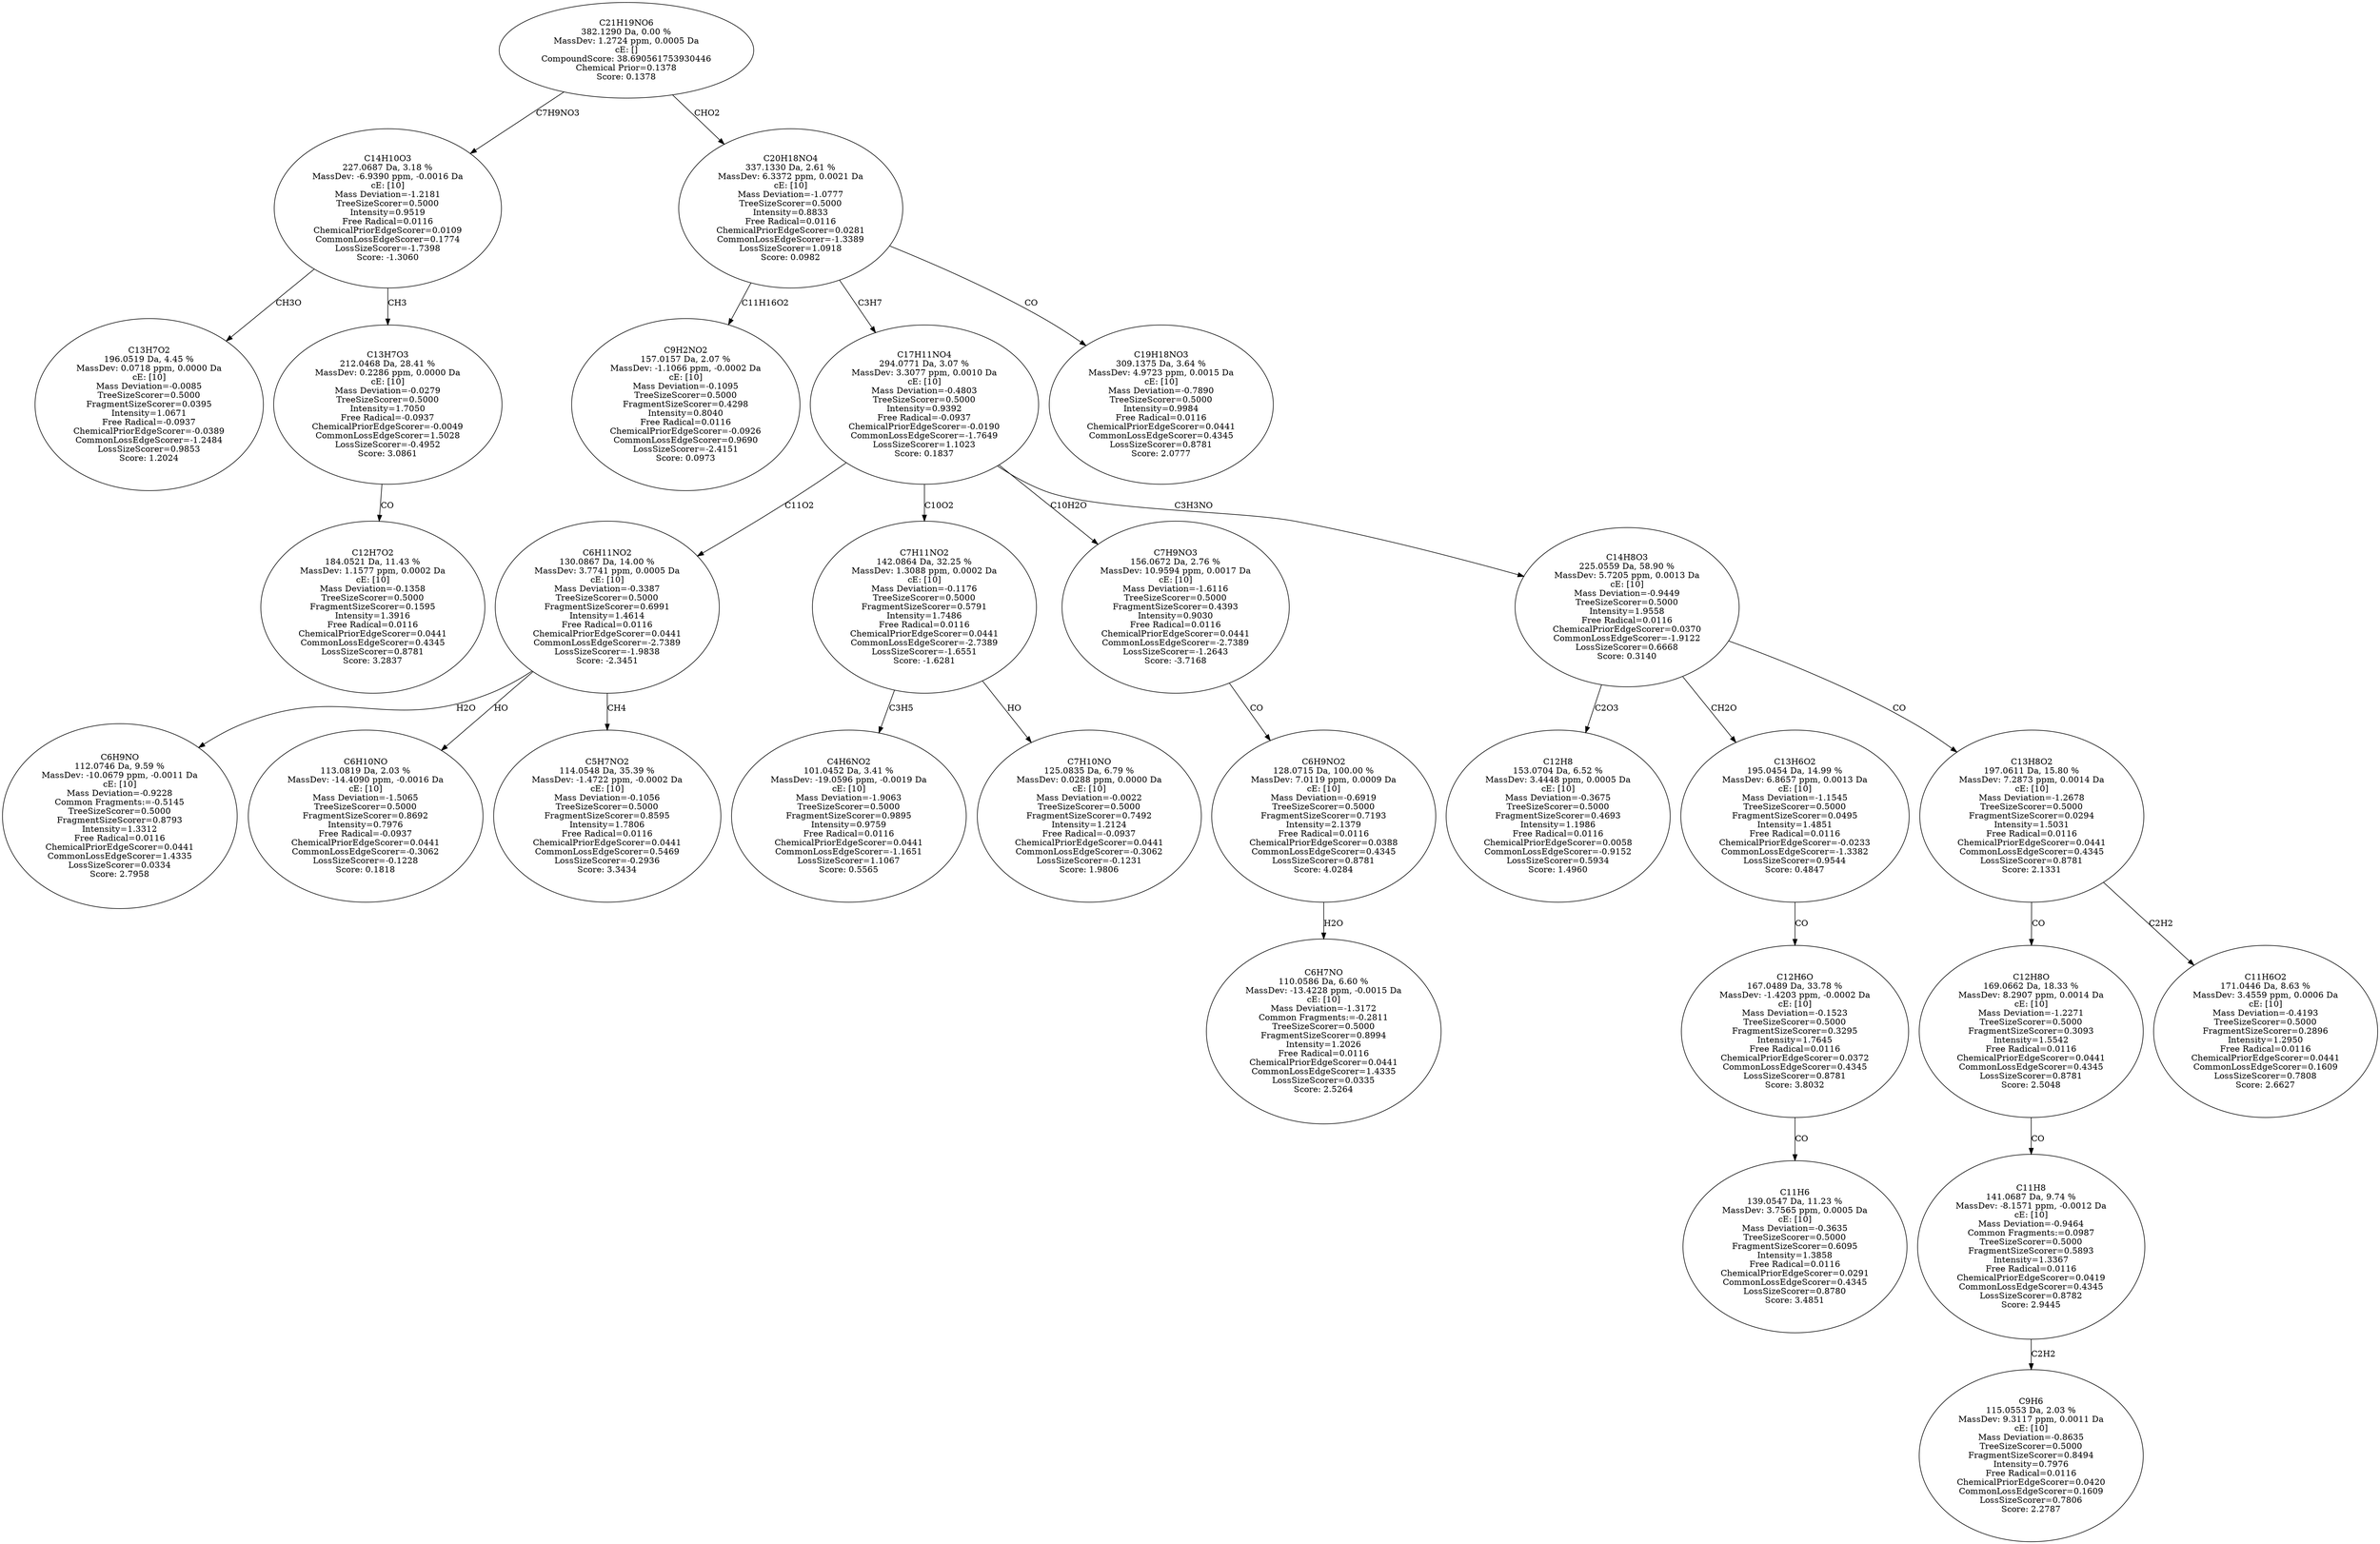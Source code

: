 strict digraph {
v1 [label="C13H7O2\n196.0519 Da, 4.45 %\nMassDev: 0.0718 ppm, 0.0000 Da\ncE: [10]\nMass Deviation=-0.0085\nTreeSizeScorer=0.5000\nFragmentSizeScorer=0.0395\nIntensity=1.0671\nFree Radical=-0.0937\nChemicalPriorEdgeScorer=-0.0389\nCommonLossEdgeScorer=-1.2484\nLossSizeScorer=0.9853\nScore: 1.2024"];
v2 [label="C12H7O2\n184.0521 Da, 11.43 %\nMassDev: 1.1577 ppm, 0.0002 Da\ncE: [10]\nMass Deviation=-0.1358\nTreeSizeScorer=0.5000\nFragmentSizeScorer=0.1595\nIntensity=1.3916\nFree Radical=0.0116\nChemicalPriorEdgeScorer=0.0441\nCommonLossEdgeScorer=0.4345\nLossSizeScorer=0.8781\nScore: 3.2837"];
v3 [label="C13H7O3\n212.0468 Da, 28.41 %\nMassDev: 0.2286 ppm, 0.0000 Da\ncE: [10]\nMass Deviation=-0.0279\nTreeSizeScorer=0.5000\nIntensity=1.7050\nFree Radical=-0.0937\nChemicalPriorEdgeScorer=-0.0049\nCommonLossEdgeScorer=1.5028\nLossSizeScorer=-0.4952\nScore: 3.0861"];
v4 [label="C14H10O3\n227.0687 Da, 3.18 %\nMassDev: -6.9390 ppm, -0.0016 Da\ncE: [10]\nMass Deviation=-1.2181\nTreeSizeScorer=0.5000\nIntensity=0.9519\nFree Radical=0.0116\nChemicalPriorEdgeScorer=0.0109\nCommonLossEdgeScorer=0.1774\nLossSizeScorer=-1.7398\nScore: -1.3060"];
v5 [label="C9H2NO2\n157.0157 Da, 2.07 %\nMassDev: -1.1066 ppm, -0.0002 Da\ncE: [10]\nMass Deviation=-0.1095\nTreeSizeScorer=0.5000\nFragmentSizeScorer=0.4298\nIntensity=0.8040\nFree Radical=0.0116\nChemicalPriorEdgeScorer=-0.0926\nCommonLossEdgeScorer=0.9690\nLossSizeScorer=-2.4151\nScore: 0.0973"];
v6 [label="C6H9NO\n112.0746 Da, 9.59 %\nMassDev: -10.0679 ppm, -0.0011 Da\ncE: [10]\nMass Deviation=-0.9228\nCommon Fragments:=-0.5145\nTreeSizeScorer=0.5000\nFragmentSizeScorer=0.8793\nIntensity=1.3312\nFree Radical=0.0116\nChemicalPriorEdgeScorer=0.0441\nCommonLossEdgeScorer=1.4335\nLossSizeScorer=0.0334\nScore: 2.7958"];
v7 [label="C6H10NO\n113.0819 Da, 2.03 %\nMassDev: -14.4090 ppm, -0.0016 Da\ncE: [10]\nMass Deviation=-1.5065\nTreeSizeScorer=0.5000\nFragmentSizeScorer=0.8692\nIntensity=0.7976\nFree Radical=-0.0937\nChemicalPriorEdgeScorer=0.0441\nCommonLossEdgeScorer=-0.3062\nLossSizeScorer=-0.1228\nScore: 0.1818"];
v8 [label="C5H7NO2\n114.0548 Da, 35.39 %\nMassDev: -1.4722 ppm, -0.0002 Da\ncE: [10]\nMass Deviation=-0.1056\nTreeSizeScorer=0.5000\nFragmentSizeScorer=0.8595\nIntensity=1.7806\nFree Radical=0.0116\nChemicalPriorEdgeScorer=0.0441\nCommonLossEdgeScorer=0.5469\nLossSizeScorer=-0.2936\nScore: 3.3434"];
v9 [label="C6H11NO2\n130.0867 Da, 14.00 %\nMassDev: 3.7741 ppm, 0.0005 Da\ncE: [10]\nMass Deviation=-0.3387\nTreeSizeScorer=0.5000\nFragmentSizeScorer=0.6991\nIntensity=1.4614\nFree Radical=0.0116\nChemicalPriorEdgeScorer=0.0441\nCommonLossEdgeScorer=-2.7389\nLossSizeScorer=-1.9838\nScore: -2.3451"];
v10 [label="C4H6NO2\n101.0452 Da, 3.41 %\nMassDev: -19.0596 ppm, -0.0019 Da\ncE: [10]\nMass Deviation=-1.9063\nTreeSizeScorer=0.5000\nFragmentSizeScorer=0.9895\nIntensity=0.9759\nFree Radical=0.0116\nChemicalPriorEdgeScorer=0.0441\nCommonLossEdgeScorer=-1.1651\nLossSizeScorer=1.1067\nScore: 0.5565"];
v11 [label="C7H10NO\n125.0835 Da, 6.79 %\nMassDev: 0.0288 ppm, 0.0000 Da\ncE: [10]\nMass Deviation=-0.0022\nTreeSizeScorer=0.5000\nFragmentSizeScorer=0.7492\nIntensity=1.2124\nFree Radical=-0.0937\nChemicalPriorEdgeScorer=0.0441\nCommonLossEdgeScorer=-0.3062\nLossSizeScorer=-0.1231\nScore: 1.9806"];
v12 [label="C7H11NO2\n142.0864 Da, 32.25 %\nMassDev: 1.3088 ppm, 0.0002 Da\ncE: [10]\nMass Deviation=-0.1176\nTreeSizeScorer=0.5000\nFragmentSizeScorer=0.5791\nIntensity=1.7486\nFree Radical=0.0116\nChemicalPriorEdgeScorer=0.0441\nCommonLossEdgeScorer=-2.7389\nLossSizeScorer=-1.6551\nScore: -1.6281"];
v13 [label="C6H7NO\n110.0586 Da, 6.60 %\nMassDev: -13.4228 ppm, -0.0015 Da\ncE: [10]\nMass Deviation=-1.3172\nCommon Fragments:=-0.2811\nTreeSizeScorer=0.5000\nFragmentSizeScorer=0.8994\nIntensity=1.2026\nFree Radical=0.0116\nChemicalPriorEdgeScorer=0.0441\nCommonLossEdgeScorer=1.4335\nLossSizeScorer=0.0335\nScore: 2.5264"];
v14 [label="C6H9NO2\n128.0715 Da, 100.00 %\nMassDev: 7.0119 ppm, 0.0009 Da\ncE: [10]\nMass Deviation=-0.6919\nTreeSizeScorer=0.5000\nFragmentSizeScorer=0.7193\nIntensity=2.1379\nFree Radical=0.0116\nChemicalPriorEdgeScorer=0.0388\nCommonLossEdgeScorer=0.4345\nLossSizeScorer=0.8781\nScore: 4.0284"];
v15 [label="C7H9NO3\n156.0672 Da, 2.76 %\nMassDev: 10.9594 ppm, 0.0017 Da\ncE: [10]\nMass Deviation=-1.6116\nTreeSizeScorer=0.5000\nFragmentSizeScorer=0.4393\nIntensity=0.9030\nFree Radical=0.0116\nChemicalPriorEdgeScorer=0.0441\nCommonLossEdgeScorer=-2.7389\nLossSizeScorer=-1.2643\nScore: -3.7168"];
v16 [label="C12H8\n153.0704 Da, 6.52 %\nMassDev: 3.4448 ppm, 0.0005 Da\ncE: [10]\nMass Deviation=-0.3675\nTreeSizeScorer=0.5000\nFragmentSizeScorer=0.4693\nIntensity=1.1986\nFree Radical=0.0116\nChemicalPriorEdgeScorer=0.0058\nCommonLossEdgeScorer=-0.9152\nLossSizeScorer=0.5934\nScore: 1.4960"];
v17 [label="C11H6\n139.0547 Da, 11.23 %\nMassDev: 3.7565 ppm, 0.0005 Da\ncE: [10]\nMass Deviation=-0.3635\nTreeSizeScorer=0.5000\nFragmentSizeScorer=0.6095\nIntensity=1.3858\nFree Radical=0.0116\nChemicalPriorEdgeScorer=0.0291\nCommonLossEdgeScorer=0.4345\nLossSizeScorer=0.8780\nScore: 3.4851"];
v18 [label="C12H6O\n167.0489 Da, 33.78 %\nMassDev: -1.4203 ppm, -0.0002 Da\ncE: [10]\nMass Deviation=-0.1523\nTreeSizeScorer=0.5000\nFragmentSizeScorer=0.3295\nIntensity=1.7645\nFree Radical=0.0116\nChemicalPriorEdgeScorer=0.0372\nCommonLossEdgeScorer=0.4345\nLossSizeScorer=0.8781\nScore: 3.8032"];
v19 [label="C13H6O2\n195.0454 Da, 14.99 %\nMassDev: 6.8657 ppm, 0.0013 Da\ncE: [10]\nMass Deviation=-1.1545\nTreeSizeScorer=0.5000\nFragmentSizeScorer=0.0495\nIntensity=1.4851\nFree Radical=0.0116\nChemicalPriorEdgeScorer=-0.0233\nCommonLossEdgeScorer=-1.3382\nLossSizeScorer=0.9544\nScore: 0.4847"];
v20 [label="C9H6\n115.0553 Da, 2.03 %\nMassDev: 9.3117 ppm, 0.0011 Da\ncE: [10]\nMass Deviation=-0.8635\nTreeSizeScorer=0.5000\nFragmentSizeScorer=0.8494\nIntensity=0.7976\nFree Radical=0.0116\nChemicalPriorEdgeScorer=0.0420\nCommonLossEdgeScorer=0.1609\nLossSizeScorer=0.7806\nScore: 2.2787"];
v21 [label="C11H8\n141.0687 Da, 9.74 %\nMassDev: -8.1571 ppm, -0.0012 Da\ncE: [10]\nMass Deviation=-0.9464\nCommon Fragments:=0.0987\nTreeSizeScorer=0.5000\nFragmentSizeScorer=0.5893\nIntensity=1.3367\nFree Radical=0.0116\nChemicalPriorEdgeScorer=0.0419\nCommonLossEdgeScorer=0.4345\nLossSizeScorer=0.8782\nScore: 2.9445"];
v22 [label="C12H8O\n169.0662 Da, 18.33 %\nMassDev: 8.2907 ppm, 0.0014 Da\ncE: [10]\nMass Deviation=-1.2271\nTreeSizeScorer=0.5000\nFragmentSizeScorer=0.3093\nIntensity=1.5542\nFree Radical=0.0116\nChemicalPriorEdgeScorer=0.0441\nCommonLossEdgeScorer=0.4345\nLossSizeScorer=0.8781\nScore: 2.5048"];
v23 [label="C11H6O2\n171.0446 Da, 8.63 %\nMassDev: 3.4559 ppm, 0.0006 Da\ncE: [10]\nMass Deviation=-0.4193\nTreeSizeScorer=0.5000\nFragmentSizeScorer=0.2896\nIntensity=1.2950\nFree Radical=0.0116\nChemicalPriorEdgeScorer=0.0441\nCommonLossEdgeScorer=0.1609\nLossSizeScorer=0.7808\nScore: 2.6627"];
v24 [label="C13H8O2\n197.0611 Da, 15.80 %\nMassDev: 7.2873 ppm, 0.0014 Da\ncE: [10]\nMass Deviation=-1.2678\nTreeSizeScorer=0.5000\nFragmentSizeScorer=0.0294\nIntensity=1.5031\nFree Radical=0.0116\nChemicalPriorEdgeScorer=0.0441\nCommonLossEdgeScorer=0.4345\nLossSizeScorer=0.8781\nScore: 2.1331"];
v25 [label="C14H8O3\n225.0559 Da, 58.90 %\nMassDev: 5.7205 ppm, 0.0013 Da\ncE: [10]\nMass Deviation=-0.9449\nTreeSizeScorer=0.5000\nIntensity=1.9558\nFree Radical=0.0116\nChemicalPriorEdgeScorer=0.0370\nCommonLossEdgeScorer=-1.9122\nLossSizeScorer=0.6668\nScore: 0.3140"];
v26 [label="C17H11NO4\n294.0771 Da, 3.07 %\nMassDev: 3.3077 ppm, 0.0010 Da\ncE: [10]\nMass Deviation=-0.4803\nTreeSizeScorer=0.5000\nIntensity=0.9392\nFree Radical=-0.0937\nChemicalPriorEdgeScorer=-0.0190\nCommonLossEdgeScorer=-1.7649\nLossSizeScorer=1.1023\nScore: 0.1837"];
v27 [label="C19H18NO3\n309.1375 Da, 3.64 %\nMassDev: 4.9723 ppm, 0.0015 Da\ncE: [10]\nMass Deviation=-0.7890\nTreeSizeScorer=0.5000\nIntensity=0.9984\nFree Radical=0.0116\nChemicalPriorEdgeScorer=0.0441\nCommonLossEdgeScorer=0.4345\nLossSizeScorer=0.8781\nScore: 2.0777"];
v28 [label="C20H18NO4\n337.1330 Da, 2.61 %\nMassDev: 6.3372 ppm, 0.0021 Da\ncE: [10]\nMass Deviation=-1.0777\nTreeSizeScorer=0.5000\nIntensity=0.8833\nFree Radical=0.0116\nChemicalPriorEdgeScorer=0.0281\nCommonLossEdgeScorer=-1.3389\nLossSizeScorer=1.0918\nScore: 0.0982"];
v29 [label="C21H19NO6\n382.1290 Da, 0.00 %\nMassDev: 1.2724 ppm, 0.0005 Da\ncE: []\nCompoundScore: 38.690561753930446\nChemical Prior=0.1378\nScore: 0.1378"];
v4 -> v1 [label="CH3O"];
v3 -> v2 [label="CO"];
v4 -> v3 [label="CH3"];
v29 -> v4 [label="C7H9NO3"];
v28 -> v5 [label="C11H16O2"];
v9 -> v6 [label="H2O"];
v9 -> v7 [label="HO"];
v9 -> v8 [label="CH4"];
v26 -> v9 [label="C11O2"];
v12 -> v10 [label="C3H5"];
v12 -> v11 [label="HO"];
v26 -> v12 [label="C10O2"];
v14 -> v13 [label="H2O"];
v15 -> v14 [label="CO"];
v26 -> v15 [label="C10H2O"];
v25 -> v16 [label="C2O3"];
v18 -> v17 [label="CO"];
v19 -> v18 [label="CO"];
v25 -> v19 [label="CH2O"];
v21 -> v20 [label="C2H2"];
v22 -> v21 [label="CO"];
v24 -> v22 [label="CO"];
v24 -> v23 [label="C2H2"];
v25 -> v24 [label="CO"];
v26 -> v25 [label="C3H3NO"];
v28 -> v26 [label="C3H7"];
v28 -> v27 [label="CO"];
v29 -> v28 [label="CHO2"];
}